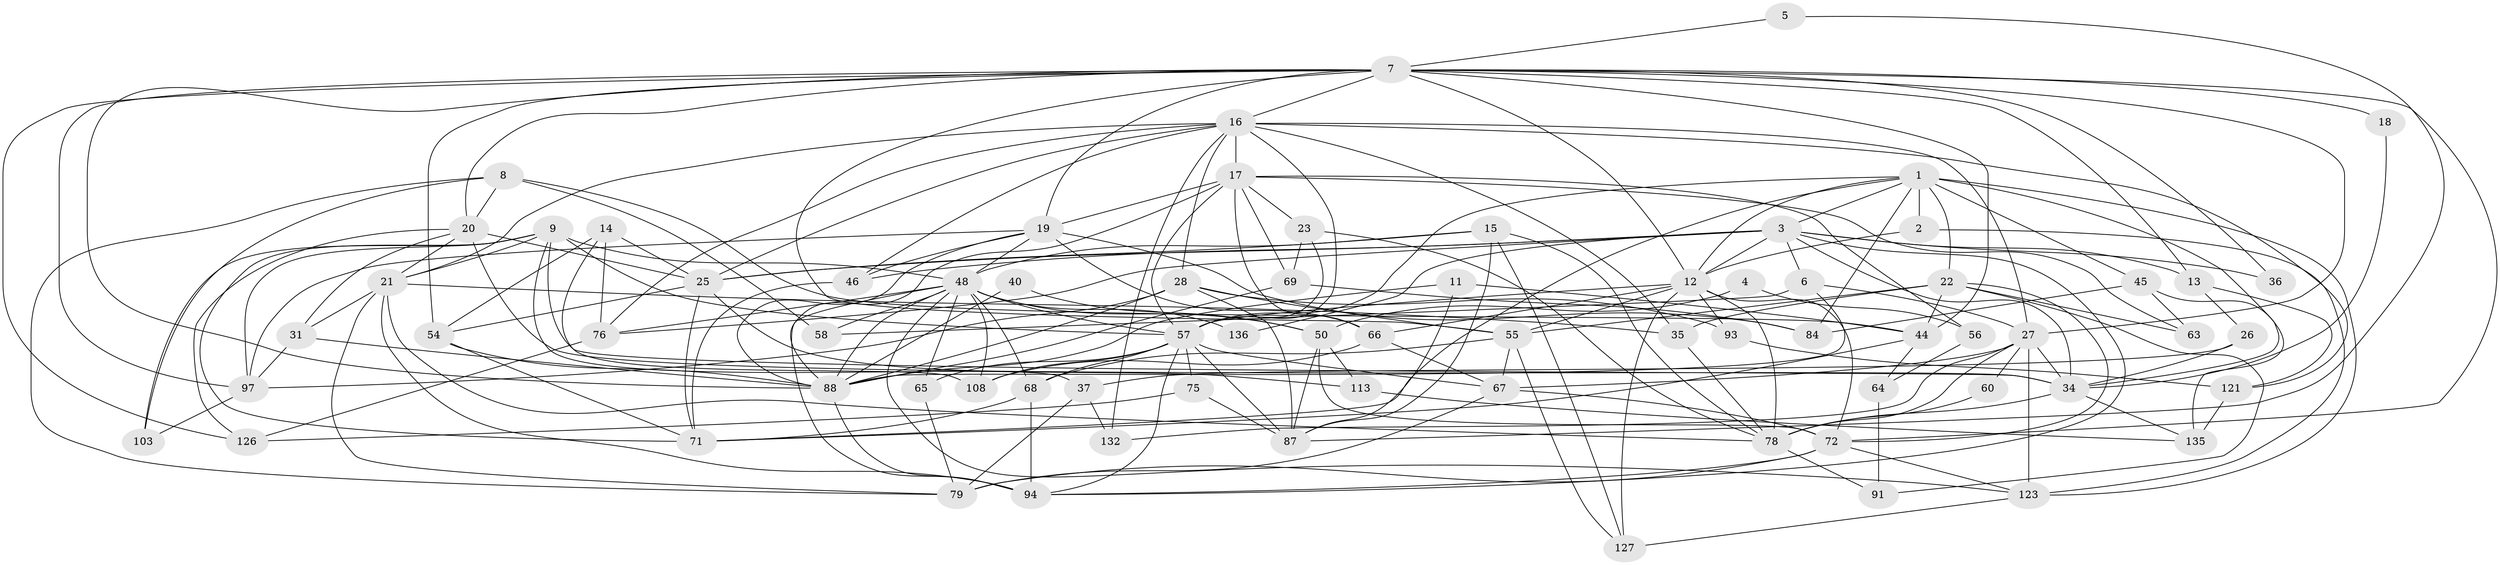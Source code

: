// original degree distribution, {6: 0.1095890410958904, 2: 0.11643835616438356, 5: 0.15753424657534246, 4: 0.2876712328767123, 7: 0.02054794520547945, 8: 0.02054794520547945, 3: 0.2876712328767123}
// Generated by graph-tools (version 1.1) at 2025/15/03/09/25 04:15:00]
// undirected, 73 vertices, 205 edges
graph export_dot {
graph [start="1"]
  node [color=gray90,style=filled];
  1 [super="+81+130+74"];
  2 [super="+86"];
  3 [super="+128+10+24"];
  4;
  5;
  6;
  7 [super="+32+102+137"];
  8 [super="+141"];
  9;
  11;
  12 [super="+49"];
  13 [super="+106"];
  14;
  15 [super="+51"];
  16 [super="+139+83"];
  17 [super="+33"];
  18;
  19 [super="+92+104+146"];
  20 [super="+43"];
  21 [super="+59"];
  22 [super="+29+82"];
  23;
  25 [super="+99+144"];
  26;
  27 [super="+30"];
  28 [super="+42"];
  31;
  34 [super="+116+95"];
  35 [super="+41"];
  36;
  37;
  40;
  44 [super="+100"];
  45;
  46;
  48 [super="+77"];
  50 [super="+61"];
  54 [super="+89"];
  55 [super="+110"];
  56;
  57 [super="+62+73"];
  58;
  60;
  63;
  64;
  65;
  66 [super="+85"];
  67 [super="+117"];
  68;
  69;
  71 [super="+145"];
  72 [super="+124"];
  75;
  76 [super="+125"];
  78 [super="+140"];
  79 [super="+96"];
  84;
  87 [super="+119"];
  88 [super="+109+101+112+138"];
  91;
  93;
  94 [super="+129"];
  97 [super="+105"];
  103;
  108;
  113;
  121;
  123 [super="+133"];
  126;
  127;
  132;
  135;
  136;
  1 -- 3;
  1 -- 84;
  1 -- 123 [weight=2];
  1 -- 45;
  1 -- 12;
  1 -- 2;
  1 -- 22;
  1 -- 71;
  1 -- 34;
  1 -- 57;
  2 -- 123;
  2 -- 12;
  3 -- 13 [weight=2];
  3 -- 36;
  3 -- 136;
  3 -- 25;
  3 -- 94;
  3 -- 46;
  3 -- 6;
  3 -- 34;
  3 -- 12;
  3 -- 76 [weight=2];
  4 -- 56;
  4 -- 50;
  5 -- 87;
  5 -- 7;
  6 -- 27;
  6 -- 58;
  6 -- 88;
  7 -- 18 [weight=2];
  7 -- 20 [weight=2];
  7 -- 16;
  7 -- 36;
  7 -- 55;
  7 -- 44;
  7 -- 27 [weight=2];
  7 -- 97;
  7 -- 72;
  7 -- 12;
  7 -- 54;
  7 -- 126;
  7 -- 19;
  7 -- 13;
  7 -- 88 [weight=2];
  8 -- 58;
  8 -- 103;
  8 -- 44;
  8 -- 20;
  8 -- 79;
  9 -- 103;
  9 -- 34;
  9 -- 21;
  9 -- 37;
  9 -- 71;
  9 -- 97;
  9 -- 48;
  9 -- 57;
  11 -- 44;
  11 -- 87;
  11 -- 88;
  12 -- 55 [weight=2];
  12 -- 93;
  12 -- 66;
  12 -- 78;
  12 -- 57;
  12 -- 127;
  12 -- 72;
  13 -- 121;
  13 -- 26;
  14 -- 108;
  14 -- 54;
  14 -- 76;
  14 -- 25;
  15 -- 78;
  15 -- 87;
  15 -- 127;
  15 -- 25 [weight=2];
  15 -- 48;
  16 -- 17;
  16 -- 46;
  16 -- 121;
  16 -- 132;
  16 -- 57 [weight=2];
  16 -- 25;
  16 -- 28;
  16 -- 35;
  16 -- 76;
  16 -- 21;
  16 -- 27;
  17 -- 66;
  17 -- 69;
  17 -- 19;
  17 -- 23;
  17 -- 56;
  17 -- 57;
  17 -- 63;
  17 -- 88;
  18 -- 34;
  19 -- 46;
  19 -- 84;
  19 -- 88;
  19 -- 66 [weight=2];
  19 -- 48;
  19 -- 97;
  20 -- 34;
  20 -- 25;
  20 -- 126;
  20 -- 31;
  20 -- 21;
  21 -- 31;
  21 -- 94;
  21 -- 35;
  21 -- 79;
  21 -- 78;
  22 -- 91;
  22 -- 44;
  22 -- 72;
  22 -- 63;
  22 -- 55;
  22 -- 35;
  23 -- 69;
  23 -- 78;
  23 -- 57;
  25 -- 113;
  25 -- 54;
  25 -- 71;
  26 -- 37;
  26 -- 34;
  27 -- 34;
  27 -- 67;
  27 -- 132;
  27 -- 123;
  27 -- 78;
  27 -- 60;
  28 -- 55;
  28 -- 87;
  28 -- 93;
  28 -- 97;
  28 -- 88;
  31 -- 97;
  31 -- 88;
  34 -- 78;
  34 -- 135;
  35 -- 78;
  37 -- 132;
  37 -- 79;
  40 -- 50;
  40 -- 88;
  44 -- 71;
  44 -- 64;
  45 -- 84;
  45 -- 135;
  45 -- 63;
  46 -- 71;
  48 -- 108;
  48 -- 94;
  48 -- 136;
  48 -- 65;
  48 -- 68;
  48 -- 76;
  48 -- 50;
  48 -- 58;
  48 -- 123;
  48 -- 57;
  48 -- 88;
  50 -- 87;
  50 -- 113;
  50 -- 72;
  54 -- 71;
  54 -- 88 [weight=2];
  55 -- 68;
  55 -- 67;
  55 -- 127;
  56 -- 64;
  57 -- 67;
  57 -- 68;
  57 -- 108;
  57 -- 87;
  57 -- 94;
  57 -- 65;
  57 -- 75;
  60 -- 78;
  64 -- 91;
  65 -- 79;
  66 -- 67;
  66 -- 108;
  67 -- 79;
  67 -- 72;
  68 -- 71;
  68 -- 94;
  69 -- 84;
  69 -- 88;
  72 -- 94;
  72 -- 123;
  72 -- 79;
  75 -- 126;
  75 -- 87;
  76 -- 126;
  78 -- 91;
  88 -- 94;
  93 -- 121;
  97 -- 103;
  113 -- 135;
  121 -- 135;
  123 -- 127;
}
